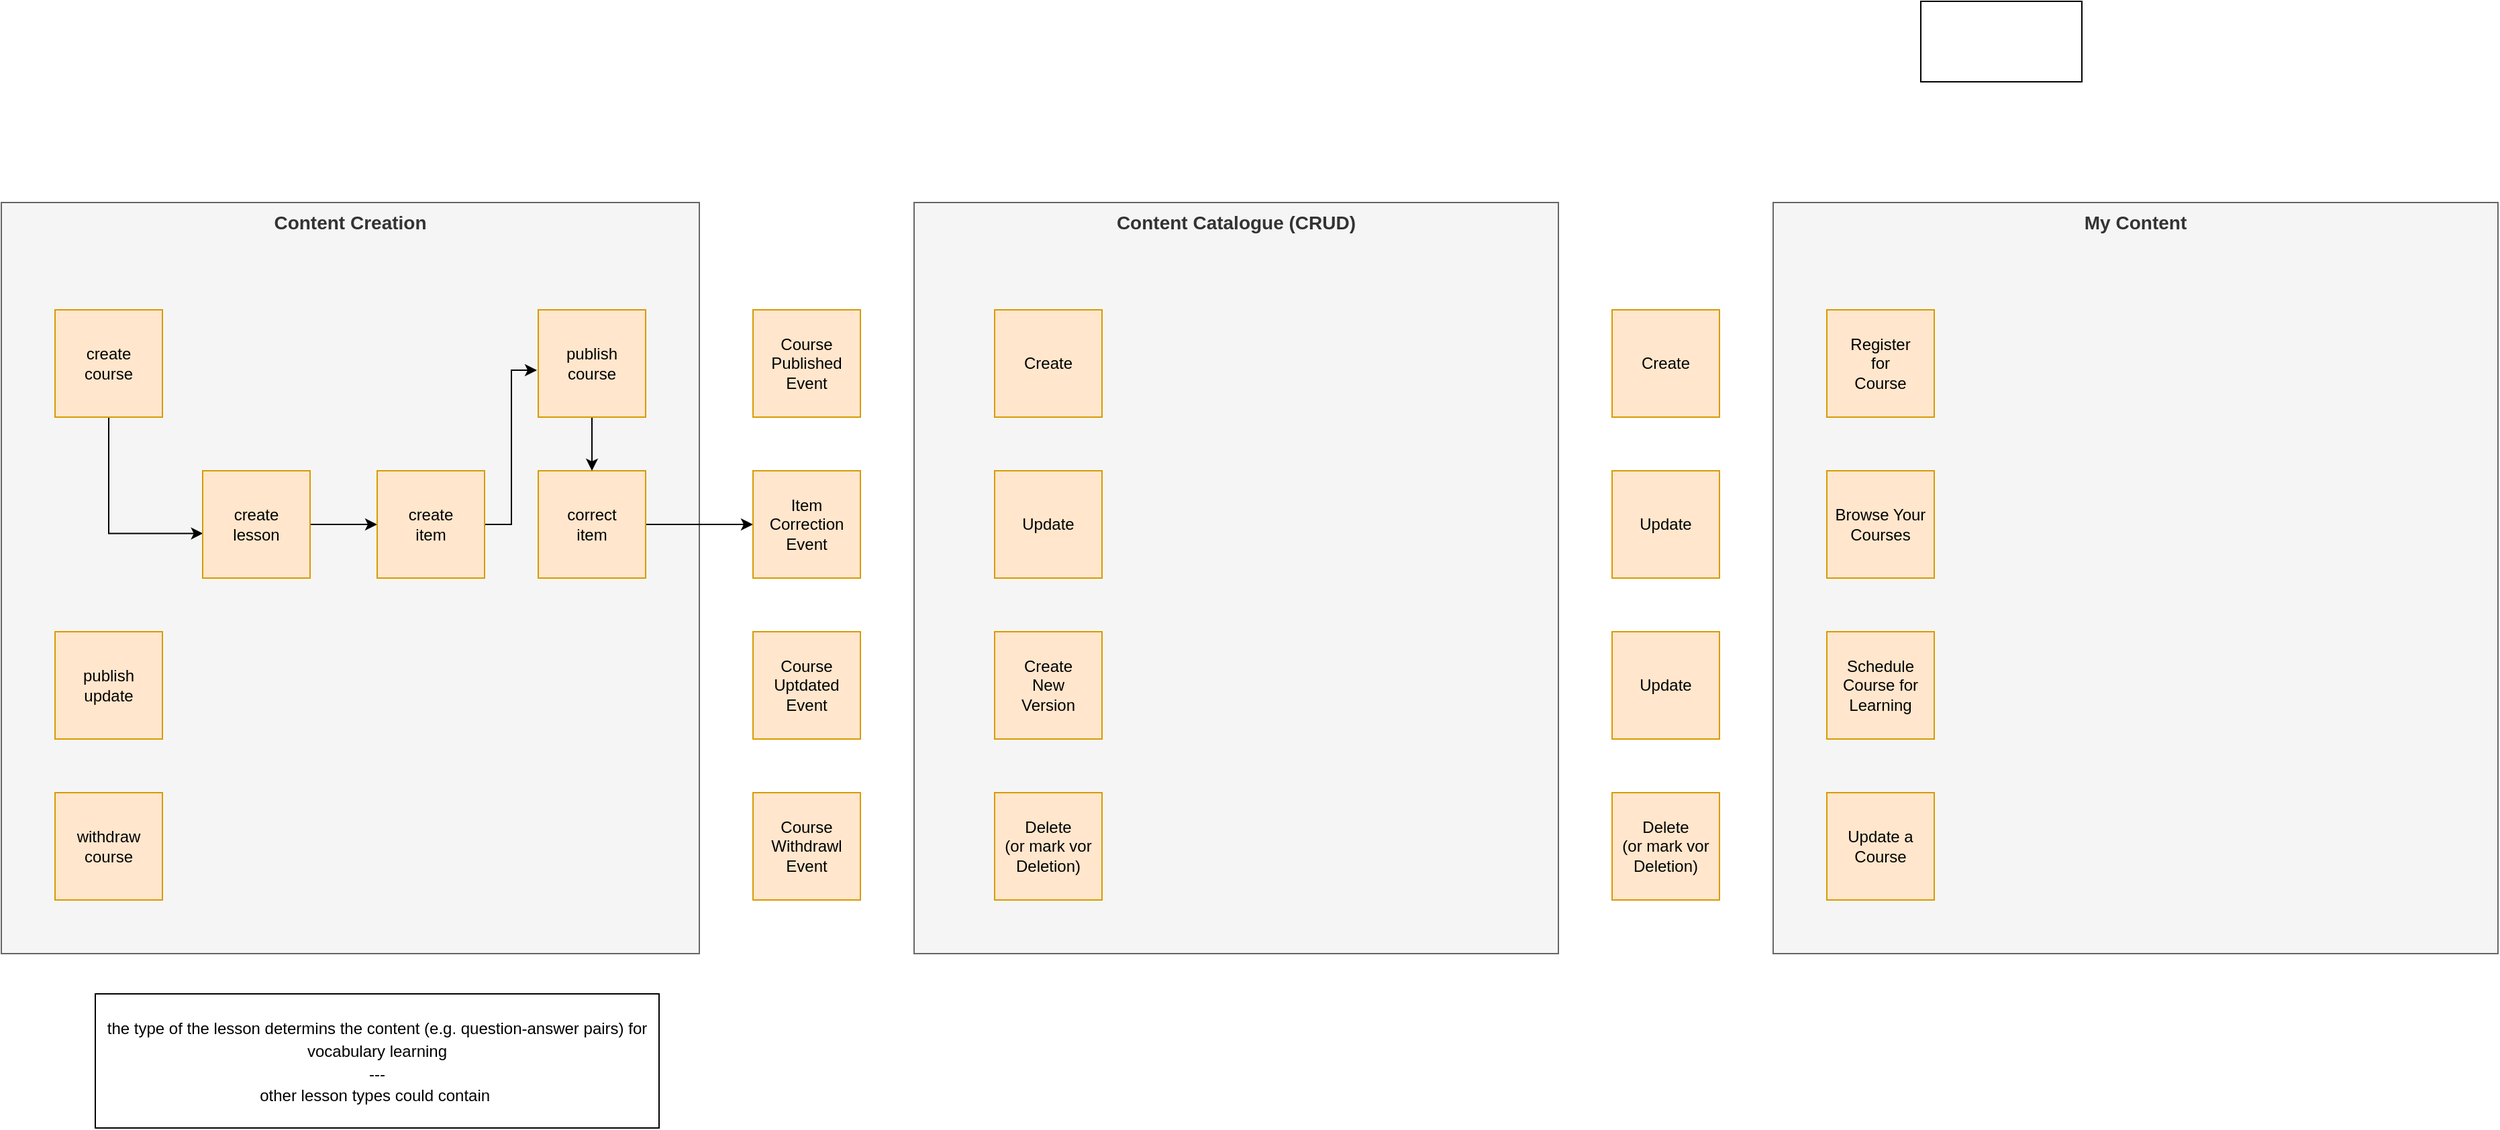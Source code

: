 <mxfile version="20.5.3" type="github">
  <diagram id="GexXHqTW5PZMKcK-__7U" name="Page-1">
    <mxGraphModel dx="2062" dy="1154" grid="1" gridSize="10" guides="1" tooltips="1" connect="1" arrows="1" fold="1" page="1" pageScale="1" pageWidth="3510" pageHeight="830" math="0" shadow="0">
      <root>
        <mxCell id="0" />
        <mxCell id="1" parent="0" />
        <mxCell id="3D_DBwJ0EuOuNHN9H8HQ-35" value="Content Catalogue (CRUD)" style="rounded=0;whiteSpace=wrap;html=1;fillColor=#f5f5f5;fontColor=#333333;strokeColor=#666666;verticalAlign=top;fontStyle=1;fontSize=14;" parent="1" vertex="1">
          <mxGeometry x="720" y="160" width="480" height="560" as="geometry" />
        </mxCell>
        <mxCell id="3D_DBwJ0EuOuNHN9H8HQ-34" value="My Content&lt;br&gt;" style="rounded=0;whiteSpace=wrap;html=1;fillColor=#f5f5f5;fontColor=#333333;strokeColor=#666666;verticalAlign=top;fontStyle=1;fontSize=14;" parent="1" vertex="1">
          <mxGeometry x="1360" y="160" width="540" height="560" as="geometry" />
        </mxCell>
        <mxCell id="3D_DBwJ0EuOuNHN9H8HQ-33" value="Content Creation" style="rounded=0;whiteSpace=wrap;html=1;fillColor=#f5f5f5;fontColor=#333333;strokeColor=#666666;verticalAlign=top;fontStyle=1;fontSize=14;" parent="1" vertex="1">
          <mxGeometry x="40" y="160" width="520" height="560" as="geometry" />
        </mxCell>
        <mxCell id="3D_DBwJ0EuOuNHN9H8HQ-55" style="edgeStyle=orthogonalEdgeStyle;rounded=0;orthogonalLoop=1;jettySize=auto;html=1;fontSize=14;entryX=0.004;entryY=0.584;entryDx=0;entryDy=0;entryPerimeter=0;exitX=0.5;exitY=1;exitDx=0;exitDy=0;" parent="1" source="3D_DBwJ0EuOuNHN9H8HQ-2" target="3D_DBwJ0EuOuNHN9H8HQ-3" edge="1">
          <mxGeometry relative="1" as="geometry">
            <Array as="points" />
          </mxGeometry>
        </mxCell>
        <mxCell id="3D_DBwJ0EuOuNHN9H8HQ-2" value="create&lt;br&gt;course" style="whiteSpace=wrap;html=1;aspect=fixed;fillColor=#ffe6cc;strokeColor=#d79b00;" parent="1" vertex="1">
          <mxGeometry x="80" y="240" width="80" height="80" as="geometry" />
        </mxCell>
        <mxCell id="3D_DBwJ0EuOuNHN9H8HQ-58" style="edgeStyle=orthogonalEdgeStyle;rounded=0;orthogonalLoop=1;jettySize=auto;html=1;entryX=0;entryY=0.5;entryDx=0;entryDy=0;fontSize=14;" parent="1" source="3D_DBwJ0EuOuNHN9H8HQ-3" target="3D_DBwJ0EuOuNHN9H8HQ-6" edge="1">
          <mxGeometry relative="1" as="geometry" />
        </mxCell>
        <mxCell id="3D_DBwJ0EuOuNHN9H8HQ-3" value="create&lt;br&gt;lesson" style="whiteSpace=wrap;html=1;aspect=fixed;fillColor=#ffe6cc;strokeColor=#d79b00;" parent="1" vertex="1">
          <mxGeometry x="190" y="360" width="80" height="80" as="geometry" />
        </mxCell>
        <mxCell id="3D_DBwJ0EuOuNHN9H8HQ-11" style="edgeStyle=orthogonalEdgeStyle;rounded=0;orthogonalLoop=1;jettySize=auto;html=1;exitX=1;exitY=0.5;exitDx=0;exitDy=0;entryX=1;entryY=0.5;entryDx=0;entryDy=0;" parent="1" source="3D_DBwJ0EuOuNHN9H8HQ-6" target="3D_DBwJ0EuOuNHN9H8HQ-6" edge="1">
          <mxGeometry relative="1" as="geometry" />
        </mxCell>
        <mxCell id="3D_DBwJ0EuOuNHN9H8HQ-60" style="edgeStyle=orthogonalEdgeStyle;rounded=0;orthogonalLoop=1;jettySize=auto;html=1;entryX=-0.012;entryY=0.563;entryDx=0;entryDy=0;entryPerimeter=0;fontSize=14;" parent="1" source="3D_DBwJ0EuOuNHN9H8HQ-6" target="3D_DBwJ0EuOuNHN9H8HQ-45" edge="1">
          <mxGeometry relative="1" as="geometry" />
        </mxCell>
        <mxCell id="3D_DBwJ0EuOuNHN9H8HQ-6" value="create &lt;br&gt;item" style="whiteSpace=wrap;html=1;aspect=fixed;fillColor=#ffe6cc;strokeColor=#d79b00;" parent="1" vertex="1">
          <mxGeometry x="320" y="360" width="80" height="80" as="geometry" />
        </mxCell>
        <mxCell id="3D_DBwJ0EuOuNHN9H8HQ-7" value="Course&lt;br&gt;Published&lt;br&gt;Event" style="whiteSpace=wrap;html=1;aspect=fixed;fillColor=#ffe6cc;strokeColor=#d79b00;" parent="1" vertex="1">
          <mxGeometry x="600" y="240" width="80" height="80" as="geometry" />
        </mxCell>
        <mxCell id="3D_DBwJ0EuOuNHN9H8HQ-62" style="edgeStyle=orthogonalEdgeStyle;rounded=0;orthogonalLoop=1;jettySize=auto;html=1;entryX=0;entryY=0.5;entryDx=0;entryDy=0;fontSize=14;" parent="1" source="3D_DBwJ0EuOuNHN9H8HQ-15" target="3D_DBwJ0EuOuNHN9H8HQ-16" edge="1">
          <mxGeometry relative="1" as="geometry" />
        </mxCell>
        <mxCell id="3D_DBwJ0EuOuNHN9H8HQ-15" value="correct &lt;br&gt;item" style="whiteSpace=wrap;html=1;aspect=fixed;fillColor=#ffe6cc;strokeColor=#d79b00;" parent="1" vertex="1">
          <mxGeometry x="440" y="360" width="80" height="80" as="geometry" />
        </mxCell>
        <mxCell id="3D_DBwJ0EuOuNHN9H8HQ-16" value="Item&lt;br&gt;Correction&lt;br&gt;Event" style="whiteSpace=wrap;html=1;aspect=fixed;fillColor=#ffe6cc;strokeColor=#d79b00;" parent="1" vertex="1">
          <mxGeometry x="600" y="360" width="80" height="80" as="geometry" />
        </mxCell>
        <mxCell id="3D_DBwJ0EuOuNHN9H8HQ-43" value="" style="rounded=0;whiteSpace=wrap;html=1;fontSize=14;" parent="1" vertex="1">
          <mxGeometry x="1470" y="10" width="120" height="60" as="geometry" />
        </mxCell>
        <mxCell id="3D_DBwJ0EuOuNHN9H8HQ-44" value="&lt;span style=&quot;font-size: 12px;&quot;&gt;the type of the lesson determins the content (e.g. question-answer pairs) for vocabulary learning&lt;/span&gt;&lt;br style=&quot;font-size: 12px;&quot;&gt;&lt;span style=&quot;font-size: 12px;&quot;&gt;---&lt;/span&gt;&lt;br style=&quot;font-size: 12px;&quot;&gt;&lt;span style=&quot;font-size: 12px;&quot;&gt;other lesson types could contain&amp;nbsp;&lt;/span&gt;" style="rounded=0;whiteSpace=wrap;html=1;fontSize=14;" parent="1" vertex="1">
          <mxGeometry x="110" y="750" width="420" height="100" as="geometry" />
        </mxCell>
        <mxCell id="3D_DBwJ0EuOuNHN9H8HQ-61" style="edgeStyle=orthogonalEdgeStyle;rounded=0;orthogonalLoop=1;jettySize=auto;html=1;entryX=0.5;entryY=0;entryDx=0;entryDy=0;fontSize=14;" parent="1" source="3D_DBwJ0EuOuNHN9H8HQ-45" target="3D_DBwJ0EuOuNHN9H8HQ-15" edge="1">
          <mxGeometry relative="1" as="geometry" />
        </mxCell>
        <mxCell id="3D_DBwJ0EuOuNHN9H8HQ-45" value="publish&lt;br&gt;course" style="whiteSpace=wrap;html=1;aspect=fixed;fillColor=#ffe6cc;strokeColor=#d79b00;" parent="1" vertex="1">
          <mxGeometry x="440" y="240" width="80" height="80" as="geometry" />
        </mxCell>
        <mxCell id="3D_DBwJ0EuOuNHN9H8HQ-48" value="publish&lt;br&gt;update" style="whiteSpace=wrap;html=1;aspect=fixed;fillColor=#ffe6cc;strokeColor=#d79b00;" parent="1" vertex="1">
          <mxGeometry x="80" y="480" width="80" height="80" as="geometry" />
        </mxCell>
        <mxCell id="3D_DBwJ0EuOuNHN9H8HQ-49" value="Course Uptdated&lt;br&gt;Event" style="whiteSpace=wrap;html=1;aspect=fixed;fillColor=#ffe6cc;strokeColor=#d79b00;" parent="1" vertex="1">
          <mxGeometry x="600" y="480" width="80" height="80" as="geometry" />
        </mxCell>
        <mxCell id="3D_DBwJ0EuOuNHN9H8HQ-50" value="withdraw&lt;br&gt;course" style="whiteSpace=wrap;html=1;aspect=fixed;fillColor=#ffe6cc;strokeColor=#d79b00;" parent="1" vertex="1">
          <mxGeometry x="80" y="600" width="80" height="80" as="geometry" />
        </mxCell>
        <mxCell id="3D_DBwJ0EuOuNHN9H8HQ-51" value="Course&lt;br&gt;Withdrawl&lt;br&gt;Event" style="whiteSpace=wrap;html=1;aspect=fixed;fillColor=#ffe6cc;strokeColor=#d79b00;" parent="1" vertex="1">
          <mxGeometry x="600" y="600" width="80" height="80" as="geometry" />
        </mxCell>
        <mxCell id="3D_DBwJ0EuOuNHN9H8HQ-64" value="Create" style="whiteSpace=wrap;html=1;aspect=fixed;fillColor=#ffe6cc;strokeColor=#d79b00;" parent="1" vertex="1">
          <mxGeometry x="780" y="240" width="80" height="80" as="geometry" />
        </mxCell>
        <mxCell id="3D_DBwJ0EuOuNHN9H8HQ-65" value="Update" style="whiteSpace=wrap;html=1;aspect=fixed;fillColor=#ffe6cc;strokeColor=#d79b00;" parent="1" vertex="1">
          <mxGeometry x="780" y="360" width="80" height="80" as="geometry" />
        </mxCell>
        <mxCell id="3D_DBwJ0EuOuNHN9H8HQ-66" value="Create&lt;br&gt;New&lt;br&gt;Version" style="whiteSpace=wrap;html=1;aspect=fixed;fillColor=#ffe6cc;strokeColor=#d79b00;" parent="1" vertex="1">
          <mxGeometry x="780" y="480" width="80" height="80" as="geometry" />
        </mxCell>
        <mxCell id="3D_DBwJ0EuOuNHN9H8HQ-67" value="Delete&lt;br&gt;(or mark vor Deletion)" style="whiteSpace=wrap;html=1;aspect=fixed;fillColor=#ffe6cc;strokeColor=#d79b00;" parent="1" vertex="1">
          <mxGeometry x="780" y="600" width="80" height="80" as="geometry" />
        </mxCell>
        <mxCell id="3D_DBwJ0EuOuNHN9H8HQ-68" value="Register&lt;br&gt;for&lt;br&gt;Course" style="whiteSpace=wrap;html=1;aspect=fixed;fillColor=#ffe6cc;strokeColor=#d79b00;" parent="1" vertex="1">
          <mxGeometry x="1400" y="240" width="80" height="80" as="geometry" />
        </mxCell>
        <mxCell id="3D_DBwJ0EuOuNHN9H8HQ-69" value="Browse Your&lt;br&gt;Courses" style="whiteSpace=wrap;html=1;aspect=fixed;fillColor=#ffe6cc;strokeColor=#d79b00;" parent="1" vertex="1">
          <mxGeometry x="1400" y="360" width="80" height="80" as="geometry" />
        </mxCell>
        <mxCell id="3D_DBwJ0EuOuNHN9H8HQ-70" value="Schedule&lt;br&gt;Course for Learning" style="whiteSpace=wrap;html=1;aspect=fixed;fillColor=#ffe6cc;strokeColor=#d79b00;" parent="1" vertex="1">
          <mxGeometry x="1400" y="480" width="80" height="80" as="geometry" />
        </mxCell>
        <mxCell id="3D_DBwJ0EuOuNHN9H8HQ-71" value="Update a Course" style="whiteSpace=wrap;html=1;aspect=fixed;fillColor=#ffe6cc;strokeColor=#d79b00;" parent="1" vertex="1">
          <mxGeometry x="1400" y="600" width="80" height="80" as="geometry" />
        </mxCell>
        <mxCell id="3D_DBwJ0EuOuNHN9H8HQ-72" value="Create" style="whiteSpace=wrap;html=1;aspect=fixed;fillColor=#ffe6cc;strokeColor=#d79b00;" parent="1" vertex="1">
          <mxGeometry x="1240" y="240" width="80" height="80" as="geometry" />
        </mxCell>
        <mxCell id="3D_DBwJ0EuOuNHN9H8HQ-73" value="Update" style="whiteSpace=wrap;html=1;aspect=fixed;fillColor=#ffe6cc;strokeColor=#d79b00;" parent="1" vertex="1">
          <mxGeometry x="1240" y="360" width="80" height="80" as="geometry" />
        </mxCell>
        <mxCell id="3D_DBwJ0EuOuNHN9H8HQ-74" value="Update" style="whiteSpace=wrap;html=1;aspect=fixed;fillColor=#ffe6cc;strokeColor=#d79b00;" parent="1" vertex="1">
          <mxGeometry x="1240" y="480" width="80" height="80" as="geometry" />
        </mxCell>
        <mxCell id="3D_DBwJ0EuOuNHN9H8HQ-75" value="Delete&lt;br&gt;(or mark vor Deletion)" style="whiteSpace=wrap;html=1;aspect=fixed;fillColor=#ffe6cc;strokeColor=#d79b00;" parent="1" vertex="1">
          <mxGeometry x="1240" y="600" width="80" height="80" as="geometry" />
        </mxCell>
      </root>
    </mxGraphModel>
  </diagram>
</mxfile>
